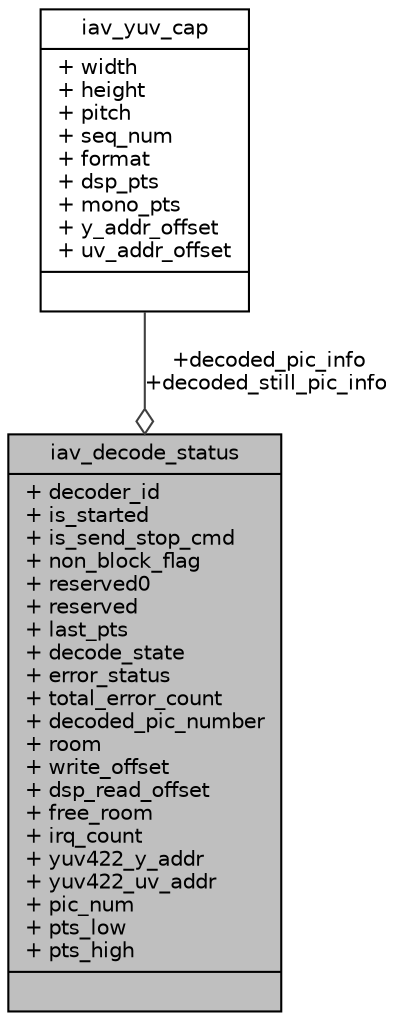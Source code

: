 digraph "iav_decode_status"
{
 // INTERACTIVE_SVG=YES
 // LATEX_PDF_SIZE
  bgcolor="transparent";
  edge [fontname="Helvetica",fontsize="10",labelfontname="Helvetica",labelfontsize="10"];
  node [fontname="Helvetica",fontsize="10",shape=record];
  Node1 [label="{iav_decode_status\n|+ decoder_id\l+ is_started\l+ is_send_stop_cmd\l+ non_block_flag\l+ reserved0\l+ reserved\l+ last_pts\l+ decode_state\l+ error_status\l+ total_error_count\l+ decoded_pic_number\l+ room\l+ write_offset\l+ dsp_read_offset\l+ free_room\l+ irq_count\l+ yuv422_y_addr\l+ yuv422_uv_addr\l+ pic_num\l+ pts_low\l+ pts_high\l|}",height=0.2,width=0.4,color="black", fillcolor="grey75", style="filled", fontcolor="black",tooltip=" "];
  Node2 -> Node1 [color="grey25",fontsize="10",style="solid",label=" +decoded_pic_info\n+decoded_still_pic_info" ,arrowhead="odiamond",fontname="Helvetica"];
  Node2 [label="{iav_yuv_cap\n|+ width\l+ height\l+ pitch\l+ seq_num\l+ format\l+ dsp_pts\l+ mono_pts\l+ y_addr_offset\l+ uv_addr_offset\l|}",height=0.2,width=0.4,color="black",URL="$dc/d6a/structiav__yuv__cap.html",tooltip=" "];
}
